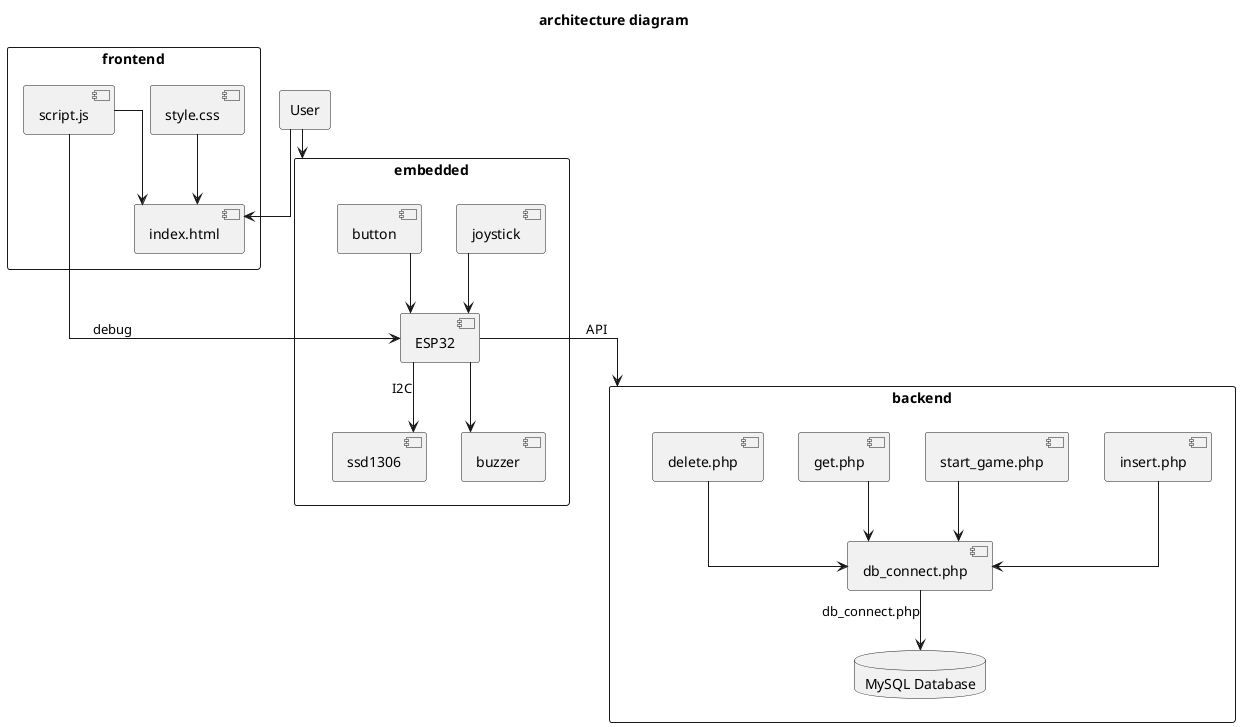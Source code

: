 @startuml
title architecture diagram

skinparam linetype ortho

rectangle "User" as User

rectangle "frontend" as Browser {
  component "index.html" as index
  component "script.js" as script
  component "style.css" as style
}

rectangle "backend" as Server {
  component "insert.php" as insert
  component "start_game.php" as start
  component "get.php" as get
  component "delete.php" as delete
  component "db_connect.php" as dbconn
  database "MySQL Database" as DB
}

rectangle "embedded" as embedded{
    component "ssd1306" as oled 
    component "joystick" as joystick
    component "button" as bttn 
    component "buzzer" as bzzr
    component "ESP32" as ESP32
}

User --> embedded
User --> index
dbconn --> DB : db_connect.php
ESP32 --> Server : API
script --> ESP32 : debug
delete --> dbconn
get --> dbconn
insert --> dbconn
start --> dbconn
ESP32 --> oled : I2C
joystick --> ESP32
ESP32 --> bzzr
bttn --> ESP32
style --> index
script --> index


@enduml

